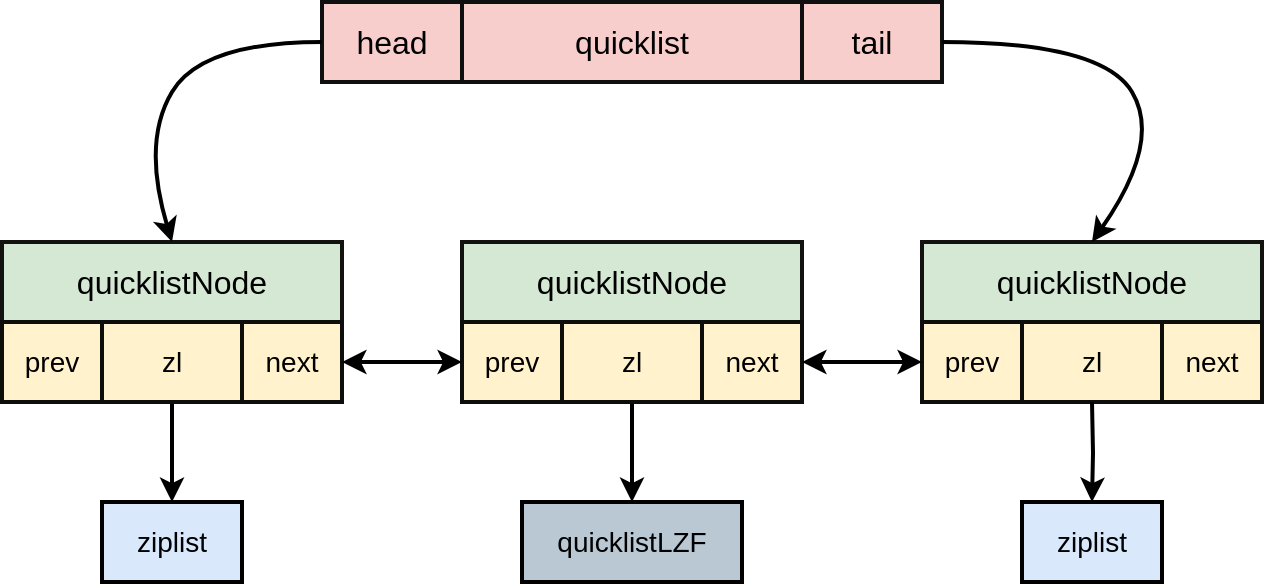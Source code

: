 <mxfile version="21.2.8" type="device">
  <diagram name="Page-1" id="Zy2wtVYq44WXkhXmX46X">
    <mxGraphModel dx="1663" dy="626" grid="1" gridSize="10" guides="1" tooltips="1" connect="1" arrows="1" fold="1" page="1" pageScale="1" pageWidth="827" pageHeight="1169" math="0" shadow="0">
      <root>
        <mxCell id="0" />
        <mxCell id="1" parent="0" />
        <mxCell id="ELrdVOIZssV8SabgfhjN-1" value="&lt;font style=&quot;font-size: 16px;&quot;&gt;head&lt;/font&gt;" style="rounded=0;whiteSpace=wrap;html=1;fillColor=#f8cecc;strokeColor=#100f0f;strokeWidth=2;" vertex="1" parent="1">
          <mxGeometry x="80" y="160" width="70" height="40" as="geometry" />
        </mxCell>
        <mxCell id="ELrdVOIZssV8SabgfhjN-2" value="&lt;font style=&quot;font-size: 16px;&quot;&gt;quicklist&lt;/font&gt;" style="rounded=0;whiteSpace=wrap;html=1;fillColor=#f8cecc;strokeColor=#100f0f;strokeWidth=2;" vertex="1" parent="1">
          <mxGeometry x="150" y="160" width="170" height="40" as="geometry" />
        </mxCell>
        <mxCell id="ELrdVOIZssV8SabgfhjN-3" value="&lt;font style=&quot;font-size: 16px;&quot;&gt;tail&lt;/font&gt;" style="rounded=0;whiteSpace=wrap;html=1;fillColor=#f8cecc;strokeColor=#100f0f;strokeWidth=2;" vertex="1" parent="1">
          <mxGeometry x="320" y="160" width="70" height="40" as="geometry" />
        </mxCell>
        <mxCell id="ELrdVOIZssV8SabgfhjN-4" value="&lt;font style=&quot;font-size: 16px;&quot;&gt;quicklistNode&lt;/font&gt;" style="rounded=0;whiteSpace=wrap;html=1;fillColor=#d5e8d4;strokeColor=#121211;strokeWidth=2;" vertex="1" parent="1">
          <mxGeometry x="-80" y="280" width="170" height="40" as="geometry" />
        </mxCell>
        <mxCell id="ELrdVOIZssV8SabgfhjN-5" value="&lt;font style=&quot;font-size: 14px;&quot;&gt;prev&lt;/font&gt;" style="rounded=0;whiteSpace=wrap;html=1;strokeWidth=2;fillColor=#fff2cc;strokeColor=#0d0d0c;" vertex="1" parent="1">
          <mxGeometry x="-80" y="320" width="50" height="40" as="geometry" />
        </mxCell>
        <mxCell id="ELrdVOIZssV8SabgfhjN-6" value="&lt;font style=&quot;font-size: 14px;&quot;&gt;next&lt;/font&gt;" style="rounded=0;whiteSpace=wrap;html=1;strokeWidth=2;fillColor=#fff2cc;strokeColor=#0d0d0c;" vertex="1" parent="1">
          <mxGeometry x="40" y="320" width="50" height="40" as="geometry" />
        </mxCell>
        <mxCell id="ELrdVOIZssV8SabgfhjN-10" style="edgeStyle=orthogonalEdgeStyle;rounded=0;orthogonalLoop=1;jettySize=auto;html=1;exitX=0.5;exitY=1;exitDx=0;exitDy=0;entryX=0.5;entryY=0;entryDx=0;entryDy=0;strokeWidth=2;" edge="1" parent="1" source="ELrdVOIZssV8SabgfhjN-7" target="ELrdVOIZssV8SabgfhjN-8">
          <mxGeometry relative="1" as="geometry" />
        </mxCell>
        <mxCell id="ELrdVOIZssV8SabgfhjN-7" value="&lt;font style=&quot;font-size: 14px;&quot;&gt;zl&lt;/font&gt;" style="rounded=0;whiteSpace=wrap;html=1;strokeWidth=2;fillColor=#fff2cc;strokeColor=#0d0d0c;" vertex="1" parent="1">
          <mxGeometry x="-30" y="320" width="70" height="40" as="geometry" />
        </mxCell>
        <mxCell id="ELrdVOIZssV8SabgfhjN-8" value="&lt;font style=&quot;font-size: 14px;&quot;&gt;ziplist&lt;/font&gt;" style="rounded=0;whiteSpace=wrap;html=1;strokeWidth=2;fillColor=#dae8fc;strokeColor=#000000;" vertex="1" parent="1">
          <mxGeometry x="-30" y="410" width="70" height="40" as="geometry" />
        </mxCell>
        <mxCell id="ELrdVOIZssV8SabgfhjN-9" value="" style="curved=1;endArrow=classic;html=1;rounded=0;exitX=0;exitY=0.5;exitDx=0;exitDy=0;entryX=0.5;entryY=0;entryDx=0;entryDy=0;strokeWidth=2;" edge="1" parent="1" source="ELrdVOIZssV8SabgfhjN-1" target="ELrdVOIZssV8SabgfhjN-4">
          <mxGeometry width="50" height="50" relative="1" as="geometry">
            <mxPoint x="230" y="400" as="sourcePoint" />
            <mxPoint x="280" y="350" as="targetPoint" />
            <Array as="points">
              <mxPoint x="20" y="180" />
              <mxPoint x="-10" y="230" />
            </Array>
          </mxGeometry>
        </mxCell>
        <mxCell id="ELrdVOIZssV8SabgfhjN-11" value="&lt;font style=&quot;font-size: 16px;&quot;&gt;quicklistNode&lt;/font&gt;" style="rounded=0;whiteSpace=wrap;html=1;fillColor=#d5e8d4;strokeColor=#121211;strokeWidth=2;" vertex="1" parent="1">
          <mxGeometry x="150" y="280" width="170" height="40" as="geometry" />
        </mxCell>
        <mxCell id="ELrdVOIZssV8SabgfhjN-12" value="&lt;font style=&quot;font-size: 14px;&quot;&gt;prev&lt;/font&gt;" style="rounded=0;whiteSpace=wrap;html=1;strokeWidth=2;fillColor=#fff2cc;strokeColor=#0d0d0c;" vertex="1" parent="1">
          <mxGeometry x="150" y="320" width="50" height="40" as="geometry" />
        </mxCell>
        <mxCell id="ELrdVOIZssV8SabgfhjN-13" value="&lt;font style=&quot;font-size: 14px;&quot;&gt;next&lt;/font&gt;" style="rounded=0;whiteSpace=wrap;html=1;strokeWidth=2;fillColor=#fff2cc;strokeColor=#0d0d0c;" vertex="1" parent="1">
          <mxGeometry x="270" y="320" width="50" height="40" as="geometry" />
        </mxCell>
        <mxCell id="ELrdVOIZssV8SabgfhjN-27" style="edgeStyle=orthogonalEdgeStyle;rounded=0;orthogonalLoop=1;jettySize=auto;html=1;exitX=0.5;exitY=1;exitDx=0;exitDy=0;entryX=0.5;entryY=0;entryDx=0;entryDy=0;strokeWidth=2;" edge="1" parent="1" source="ELrdVOIZssV8SabgfhjN-14" target="ELrdVOIZssV8SabgfhjN-26">
          <mxGeometry relative="1" as="geometry" />
        </mxCell>
        <mxCell id="ELrdVOIZssV8SabgfhjN-14" value="&lt;font style=&quot;font-size: 14px;&quot;&gt;zl&lt;/font&gt;" style="rounded=0;whiteSpace=wrap;html=1;strokeWidth=2;fillColor=#fff2cc;strokeColor=#0d0d0c;" vertex="1" parent="1">
          <mxGeometry x="200" y="320" width="70" height="40" as="geometry" />
        </mxCell>
        <mxCell id="ELrdVOIZssV8SabgfhjN-15" value="" style="endArrow=classic;startArrow=classic;html=1;rounded=0;exitX=1;exitY=0.5;exitDx=0;exitDy=0;entryX=0;entryY=0.5;entryDx=0;entryDy=0;strokeWidth=2;" edge="1" parent="1" source="ELrdVOIZssV8SabgfhjN-6" target="ELrdVOIZssV8SabgfhjN-12">
          <mxGeometry width="50" height="50" relative="1" as="geometry">
            <mxPoint x="230" y="400" as="sourcePoint" />
            <mxPoint x="280" y="350" as="targetPoint" />
          </mxGeometry>
        </mxCell>
        <mxCell id="ELrdVOIZssV8SabgfhjN-16" value="&lt;font style=&quot;font-size: 16px;&quot;&gt;quicklistNode&lt;/font&gt;" style="rounded=0;whiteSpace=wrap;html=1;fillColor=#d5e8d4;strokeColor=#121211;strokeWidth=2;" vertex="1" parent="1">
          <mxGeometry x="380" y="280" width="170" height="40" as="geometry" />
        </mxCell>
        <mxCell id="ELrdVOIZssV8SabgfhjN-17" value="&lt;font style=&quot;font-size: 14px;&quot;&gt;prev&lt;/font&gt;" style="rounded=0;whiteSpace=wrap;html=1;strokeWidth=2;fillColor=#fff2cc;strokeColor=#0d0d0c;" vertex="1" parent="1">
          <mxGeometry x="380" y="320" width="50" height="40" as="geometry" />
        </mxCell>
        <mxCell id="ELrdVOIZssV8SabgfhjN-18" value="&lt;font style=&quot;font-size: 14px;&quot;&gt;next&lt;/font&gt;" style="rounded=0;whiteSpace=wrap;html=1;strokeWidth=2;fillColor=#fff2cc;strokeColor=#0d0d0c;" vertex="1" parent="1">
          <mxGeometry x="500" y="320" width="50" height="40" as="geometry" />
        </mxCell>
        <mxCell id="ELrdVOIZssV8SabgfhjN-19" value="&lt;font style=&quot;font-size: 14px;&quot;&gt;zl&lt;/font&gt;" style="rounded=0;whiteSpace=wrap;html=1;strokeWidth=2;fillColor=#fff2cc;strokeColor=#0d0d0c;" vertex="1" parent="1">
          <mxGeometry x="430" y="320" width="70" height="40" as="geometry" />
        </mxCell>
        <mxCell id="ELrdVOIZssV8SabgfhjN-20" value="" style="endArrow=classic;startArrow=classic;html=1;rounded=0;exitX=1;exitY=0.5;exitDx=0;exitDy=0;entryX=0;entryY=0.5;entryDx=0;entryDy=0;strokeWidth=2;" edge="1" parent="1" target="ELrdVOIZssV8SabgfhjN-17">
          <mxGeometry width="50" height="50" relative="1" as="geometry">
            <mxPoint x="320" y="340" as="sourcePoint" />
            <mxPoint x="510" y="350" as="targetPoint" />
          </mxGeometry>
        </mxCell>
        <mxCell id="ELrdVOIZssV8SabgfhjN-21" value="" style="curved=1;endArrow=classic;html=1;rounded=0;exitX=1;exitY=0.5;exitDx=0;exitDy=0;entryX=0.5;entryY=0;entryDx=0;entryDy=0;strokeWidth=2;" edge="1" parent="1" source="ELrdVOIZssV8SabgfhjN-3" target="ELrdVOIZssV8SabgfhjN-16">
          <mxGeometry width="50" height="50" relative="1" as="geometry">
            <mxPoint x="459" y="180" as="sourcePoint" />
            <mxPoint x="384" y="280" as="targetPoint" />
            <Array as="points">
              <mxPoint x="470" y="180" />
              <mxPoint x="500" y="230" />
            </Array>
          </mxGeometry>
        </mxCell>
        <mxCell id="ELrdVOIZssV8SabgfhjN-23" style="edgeStyle=orthogonalEdgeStyle;rounded=0;orthogonalLoop=1;jettySize=auto;html=1;exitX=0.5;exitY=1;exitDx=0;exitDy=0;entryX=0.5;entryY=0;entryDx=0;entryDy=0;strokeWidth=2;" edge="1" parent="1" target="ELrdVOIZssV8SabgfhjN-24">
          <mxGeometry relative="1" as="geometry">
            <mxPoint x="465" y="360" as="sourcePoint" />
          </mxGeometry>
        </mxCell>
        <mxCell id="ELrdVOIZssV8SabgfhjN-24" value="&lt;font style=&quot;font-size: 14px;&quot;&gt;ziplist&lt;/font&gt;" style="rounded=0;whiteSpace=wrap;html=1;strokeWidth=2;fillColor=#dae8fc;strokeColor=#000000;" vertex="1" parent="1">
          <mxGeometry x="430" y="410" width="70" height="40" as="geometry" />
        </mxCell>
        <mxCell id="ELrdVOIZssV8SabgfhjN-26" value="&lt;font style=&quot;font-size: 14px;&quot;&gt;quicklistLZF&lt;/font&gt;" style="rounded=0;whiteSpace=wrap;html=1;strokeWidth=2;fillColor=#bac8d3;strokeColor=#000000;" vertex="1" parent="1">
          <mxGeometry x="180" y="410" width="110" height="40" as="geometry" />
        </mxCell>
      </root>
    </mxGraphModel>
  </diagram>
</mxfile>
